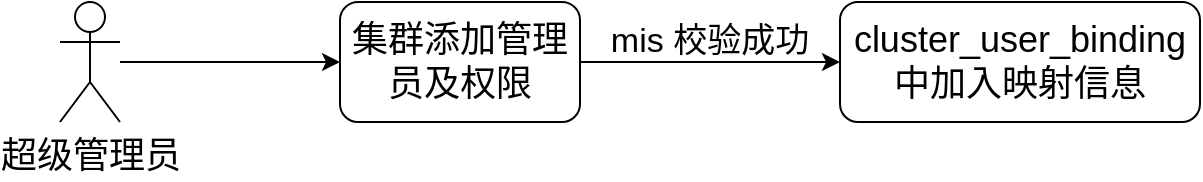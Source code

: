 <mxfile version="13.7.9" type="github"><diagram id="5QBA_xYKvAWhTBJBS2FB" name="Page-1"><mxGraphModel dx="1186" dy="706" grid="1" gridSize="10" guides="1" tooltips="1" connect="1" arrows="1" fold="1" page="1" pageScale="1" pageWidth="827" pageHeight="1169" math="0" shadow="0"><root><mxCell id="0"/><mxCell id="1" parent="0"/><mxCell id="u-0q-HSGbvgcCqubZHUv-7" style="edgeStyle=orthogonalEdgeStyle;rounded=0;orthogonalLoop=1;jettySize=auto;html=1;entryX=0;entryY=0.5;entryDx=0;entryDy=0;" edge="1" parent="1" source="u-0q-HSGbvgcCqubZHUv-1" target="u-0q-HSGbvgcCqubZHUv-2"><mxGeometry relative="1" as="geometry"/></mxCell><mxCell id="u-0q-HSGbvgcCqubZHUv-1" value="&lt;font style=&quot;font-size: 18px&quot;&gt;超级管理员&lt;/font&gt;" style="shape=umlActor;verticalLabelPosition=bottom;verticalAlign=top;html=1;outlineConnect=0;" vertex="1" parent="1"><mxGeometry x="80" y="230" width="30" height="60" as="geometry"/></mxCell><mxCell id="u-0q-HSGbvgcCqubZHUv-8" style="edgeStyle=orthogonalEdgeStyle;rounded=0;orthogonalLoop=1;jettySize=auto;html=1;entryX=0;entryY=0.5;entryDx=0;entryDy=0;" edge="1" parent="1" source="u-0q-HSGbvgcCqubZHUv-2" target="u-0q-HSGbvgcCqubZHUv-3"><mxGeometry relative="1" as="geometry"/></mxCell><mxCell id="u-0q-HSGbvgcCqubZHUv-2" value="&lt;font style=&quot;font-size: 18px&quot;&gt;集群添加管理员及权限&lt;/font&gt;" style="rounded=1;whiteSpace=wrap;html=1;" vertex="1" parent="1"><mxGeometry x="220" y="230" width="120" height="60" as="geometry"/></mxCell><mxCell id="u-0q-HSGbvgcCqubZHUv-3" value="&lt;font style=&quot;font-size: 18px&quot;&gt;cluster_user_binding 中加入映射信息&lt;/font&gt;" style="rounded=1;whiteSpace=wrap;html=1;" vertex="1" parent="1"><mxGeometry x="470" y="230" width="180" height="60" as="geometry"/></mxCell><mxCell id="u-0q-HSGbvgcCqubZHUv-9" value="&lt;font style=&quot;font-size: 17px&quot;&gt;mis 校验成功&lt;/font&gt;" style="text;html=1;strokeColor=none;fillColor=none;align=center;verticalAlign=middle;whiteSpace=wrap;rounded=0;" vertex="1" parent="1"><mxGeometry x="340" y="240" width="130" height="20" as="geometry"/></mxCell></root></mxGraphModel></diagram></mxfile>